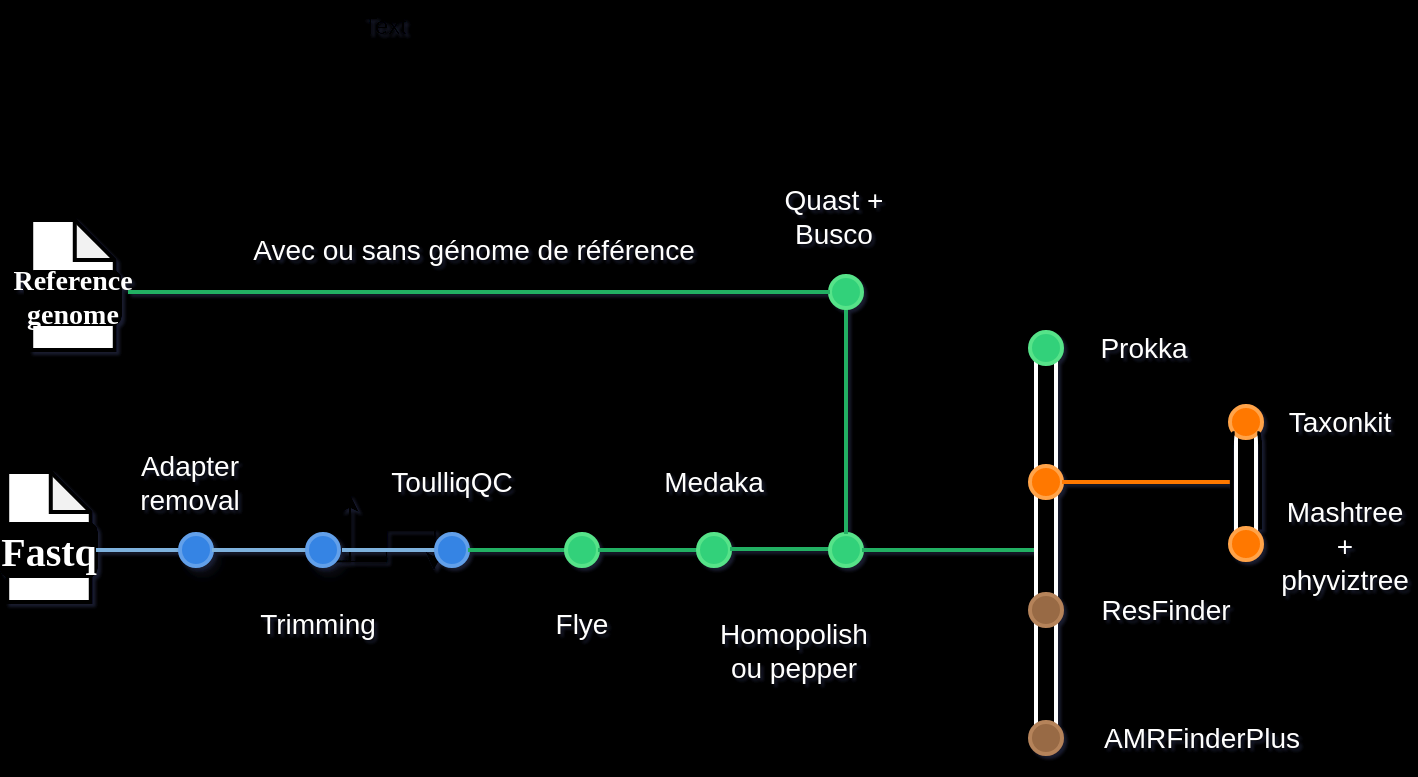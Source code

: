 <mxfile version="24.7.1" type="github">
  <diagram name="Page-1" id="H4P7NE6pzufIGQPCW-qz">
    <mxGraphModel dx="552" dy="615" grid="0" gridSize="10" guides="1" tooltips="1" connect="1" arrows="1" fold="1" page="1" pageScale="1" pageWidth="827" pageHeight="1169" background="#000000" math="0" shadow="1">
      <root>
        <mxCell id="0" />
        <mxCell id="1" parent="0" />
        <mxCell id="f0s2tuys1uaE-3mfgcDq-59" value="" style="group" parent="1" vertex="1" connectable="0">
          <mxGeometry x="18" y="675" width="47" height="65" as="geometry" />
        </mxCell>
        <mxCell id="f0s2tuys1uaE-3mfgcDq-60" value="" style="shape=note;whiteSpace=wrap;html=1;backgroundOutline=1;darkOpacity=0.05;rounded=1;size=20;strokeWidth=2;" parent="f0s2tuys1uaE-3mfgcDq-59" vertex="1">
          <mxGeometry x="2.611" width="41.778" height="65" as="geometry" />
        </mxCell>
        <mxCell id="f0s2tuys1uaE-3mfgcDq-61" value="&lt;font data-font-src=&quot;https://fonts.googleapis.com/css?family=Maven+Pro&quot; face=&quot;Maven Pro&quot; color=&quot;#ffffff&quot;&gt;&lt;b&gt;&lt;font style=&quot;font-size: 20px;&quot;&gt;Fastq&lt;/font&gt;&lt;/b&gt;&lt;/font&gt;" style="rounded=1;whiteSpace=wrap;html=1;strokeWidth=2;fillColor=#000000;" parent="f0s2tuys1uaE-3mfgcDq-59" vertex="1">
          <mxGeometry y="26" width="47" height="26" as="geometry" />
        </mxCell>
        <mxCell id="f0s2tuys1uaE-3mfgcDq-62" value="" style="endArrow=none;html=1;rounded=1;strokeWidth=2;strokeColor=#7EB2DD;entryX=1;entryY=0.5;entryDx=0;entryDy=0;" parent="1" source="f0s2tuys1uaE-3mfgcDq-63" target="f0s2tuys1uaE-3mfgcDq-61" edge="1">
          <mxGeometry width="50" height="50" relative="1" as="geometry">
            <mxPoint x="110" y="714" as="sourcePoint" />
            <mxPoint x="328" y="307" as="targetPoint" />
          </mxGeometry>
        </mxCell>
        <mxCell id="f0s2tuys1uaE-3mfgcDq-64" value="" style="endArrow=none;html=1;rounded=1;strokeWidth=2;strokeColor=#7EB2DD;entryX=1;entryY=0.5;entryDx=0;entryDy=0;" parent="1" target="f0s2tuys1uaE-3mfgcDq-63" edge="1">
          <mxGeometry width="50" height="50" relative="1" as="geometry">
            <mxPoint x="110" y="714" as="sourcePoint" />
            <mxPoint x="65" y="714" as="targetPoint" />
          </mxGeometry>
        </mxCell>
        <mxCell id="f0s2tuys1uaE-3mfgcDq-63" value="" style="ellipse;whiteSpace=wrap;html=1;aspect=fixed;rounded=1;rotation=90;strokeWidth=2;fillColor=#3584e4;strokeColor=#62A0EA;shadow=1;" parent="1" vertex="1">
          <mxGeometry x="107" y="706" width="16" height="16" as="geometry" />
        </mxCell>
        <mxCell id="f0s2tuys1uaE-3mfgcDq-66" value="&lt;font style=&quot;font-size: 14px;&quot; color=&quot;#ffffff&quot;&gt;Adapter removal&lt;/font&gt;" style="text;strokeColor=none;align=center;fillColor=none;html=1;verticalAlign=middle;whiteSpace=wrap;rounded=0;" parent="1" vertex="1">
          <mxGeometry x="81.5" y="665" width="60" height="30" as="geometry" />
        </mxCell>
        <mxCell id="f0s2tuys1uaE-3mfgcDq-67" value="" style="endArrow=none;html=1;rounded=1;strokeWidth=2;strokeColor=#7EB2DD;exitX=0.5;exitY=0;exitDx=0;exitDy=0;" parent="1" source="f0s2tuys1uaE-3mfgcDq-68" edge="1">
          <mxGeometry width="50" height="50" relative="1" as="geometry">
            <mxPoint x="138" y="718" as="sourcePoint" />
            <mxPoint x="176" y="714" as="targetPoint" />
            <Array as="points" />
          </mxGeometry>
        </mxCell>
        <mxCell id="f0s2tuys1uaE-3mfgcDq-69" value="" style="endArrow=none;html=1;rounded=1;strokeWidth=2;strokeColor=#7EB2DD;exitX=0.5;exitY=0;exitDx=0;exitDy=0;" parent="1" source="f0s2tuys1uaE-3mfgcDq-63" target="f0s2tuys1uaE-3mfgcDq-68" edge="1">
          <mxGeometry width="50" height="50" relative="1" as="geometry">
            <mxPoint x="119" y="714" as="sourcePoint" />
            <mxPoint x="176" y="714" as="targetPoint" />
            <Array as="points" />
          </mxGeometry>
        </mxCell>
        <mxCell id="f0s2tuys1uaE-3mfgcDq-70" style="edgeStyle=orthogonalEdgeStyle;rounded=0;orthogonalLoop=1;jettySize=auto;html=1;exitX=0;exitY=1;exitDx=0;exitDy=0;" parent="1" source="f0s2tuys1uaE-3mfgcDq-68" edge="1">
          <mxGeometry relative="1" as="geometry">
            <mxPoint x="234" y="724" as="targetPoint" />
          </mxGeometry>
        </mxCell>
        <mxCell id="f0s2tuys1uaE-3mfgcDq-71" style="edgeStyle=orthogonalEdgeStyle;rounded=0;orthogonalLoop=1;jettySize=auto;html=1;exitX=0;exitY=1;exitDx=0;exitDy=0;" parent="1" source="f0s2tuys1uaE-3mfgcDq-68" edge="1">
          <mxGeometry relative="1" as="geometry">
            <mxPoint x="192" y="686" as="targetPoint" />
          </mxGeometry>
        </mxCell>
        <mxCell id="f0s2tuys1uaE-3mfgcDq-68" value="" style="ellipse;whiteSpace=wrap;html=1;aspect=fixed;rounded=1;rotation=0;strokeWidth=2;fillColor=#3584e4;shadow=1;strokeColor=#62A0EA;gradientColor=none;gradientDirection=north;" parent="1" vertex="1">
          <mxGeometry x="170.5" y="706" width="16" height="16" as="geometry" />
        </mxCell>
        <mxCell id="f0s2tuys1uaE-3mfgcDq-74" value="&lt;font style=&quot;font-size: 14px;&quot; color=&quot;#ffffff&quot;&gt;Trimming&lt;/font&gt;" style="text;strokeColor=none;align=center;fillColor=none;html=1;verticalAlign=middle;whiteSpace=wrap;rounded=0;" parent="1" vertex="1">
          <mxGeometry x="146" y="736" width="60" height="30" as="geometry" />
        </mxCell>
        <mxCell id="f0s2tuys1uaE-3mfgcDq-75" value="" style="endArrow=none;html=1;rounded=1;strokeWidth=2;strokeColor=#7EB2DD;" parent="1" source="f0s2tuys1uaE-3mfgcDq-77" edge="1">
          <mxGeometry width="50" height="50" relative="1" as="geometry">
            <mxPoint x="188" y="714" as="sourcePoint" />
            <mxPoint x="247" y="714" as="targetPoint" />
          </mxGeometry>
        </mxCell>
        <mxCell id="f0s2tuys1uaE-3mfgcDq-78" value="" style="endArrow=none;html=1;rounded=1;strokeWidth=2;strokeColor=#7EB2DD;" parent="1" target="f0s2tuys1uaE-3mfgcDq-77" edge="1">
          <mxGeometry width="50" height="50" relative="1" as="geometry">
            <mxPoint x="188" y="714" as="sourcePoint" />
            <mxPoint x="247" y="714" as="targetPoint" />
          </mxGeometry>
        </mxCell>
        <mxCell id="f0s2tuys1uaE-3mfgcDq-77" value="" style="ellipse;whiteSpace=wrap;html=1;aspect=fixed;rounded=1;rotation=0;strokeWidth=2;fillColor=#3584e4;strokeColor=#62a0ea;" parent="1" vertex="1">
          <mxGeometry x="235" y="706" width="16" height="16" as="geometry" />
        </mxCell>
        <mxCell id="f0s2tuys1uaE-3mfgcDq-79" value="&lt;font style=&quot;font-size: 14px;&quot; color=&quot;#ffffff&quot;&gt;ToulliqQC&lt;/font&gt;" style="text;strokeColor=none;align=center;fillColor=none;html=1;verticalAlign=middle;whiteSpace=wrap;rounded=0;" parent="1" vertex="1">
          <mxGeometry x="213" y="665" width="60" height="30" as="geometry" />
        </mxCell>
        <mxCell id="f0s2tuys1uaE-3mfgcDq-80" value="" style="endArrow=none;html=1;rounded=1;strokeWidth=2;strokeColor=#24B064;exitX=1;exitY=0.5;exitDx=0;exitDy=0;entryX=0;entryY=0.5;entryDx=0;entryDy=0;" parent="1" source="f0s2tuys1uaE-3mfgcDq-77" target="f0s2tuys1uaE-3mfgcDq-83" edge="1">
          <mxGeometry width="50" height="50" relative="1" as="geometry">
            <mxPoint x="370" y="531" as="sourcePoint" />
            <mxPoint x="297" y="714" as="targetPoint" />
          </mxGeometry>
        </mxCell>
        <mxCell id="f0s2tuys1uaE-3mfgcDq-83" value="" style="ellipse;whiteSpace=wrap;html=1;aspect=fixed;rounded=1;rotation=0;strokeWidth=2;fillColor=#33d17a;strokeColor=#57e389;" parent="1" vertex="1">
          <mxGeometry x="300" y="706" width="16" height="16" as="geometry" />
        </mxCell>
        <mxCell id="f0s2tuys1uaE-3mfgcDq-84" value="&lt;font style=&quot;font-size: 14px;&quot; color=&quot;#ffffff&quot;&gt;Flye&lt;/font&gt;" style="text;strokeColor=none;align=center;fillColor=none;html=1;verticalAlign=middle;whiteSpace=wrap;rounded=0;" parent="1" vertex="1">
          <mxGeometry x="278" y="736" width="60" height="30" as="geometry" />
        </mxCell>
        <mxCell id="f0s2tuys1uaE-3mfgcDq-85" value="" style="endArrow=none;html=1;rounded=1;strokeWidth=2;strokeColor=#24B064;exitX=1;exitY=0.5;exitDx=0;exitDy=0;entryX=0;entryY=0.5;entryDx=0;entryDy=0;" parent="1" source="f0s2tuys1uaE-3mfgcDq-83" target="f0s2tuys1uaE-3mfgcDq-86" edge="1">
          <mxGeometry width="50" height="50" relative="1" as="geometry">
            <mxPoint x="370" y="651" as="sourcePoint" />
            <mxPoint x="354" y="714" as="targetPoint" />
          </mxGeometry>
        </mxCell>
        <mxCell id="f0s2tuys1uaE-3mfgcDq-86" value="" style="ellipse;whiteSpace=wrap;html=1;aspect=fixed;rounded=1;rotation=0;strokeWidth=2;fillColor=#33d17a;strokeColor=#57e389;" parent="1" vertex="1">
          <mxGeometry x="366" y="706" width="16" height="16" as="geometry" />
        </mxCell>
        <mxCell id="f0s2tuys1uaE-3mfgcDq-87" value="&lt;font style=&quot;font-size: 14px;&quot; color=&quot;#ffffff&quot;&gt;Medaka&lt;/font&gt;" style="text;strokeColor=none;align=center;fillColor=none;html=1;verticalAlign=middle;whiteSpace=wrap;rounded=0;" parent="1" vertex="1">
          <mxGeometry x="344" y="665" width="60" height="30" as="geometry" />
        </mxCell>
        <mxCell id="fkLiBk1pGBz07GGvYYkv-2" value="" style="endArrow=none;html=1;rounded=1;strokeWidth=2;strokeColor=#24B064;exitX=1;exitY=0.5;exitDx=0;exitDy=0;entryX=0;entryY=0.5;entryDx=0;entryDy=0;" edge="1" parent="1">
          <mxGeometry width="50" height="50" relative="1" as="geometry">
            <mxPoint x="382" y="713.5" as="sourcePoint" />
            <mxPoint x="432" y="713.5" as="targetPoint" />
          </mxGeometry>
        </mxCell>
        <mxCell id="fkLiBk1pGBz07GGvYYkv-5" value="Text" style="text;html=1;align=center;verticalAlign=middle;resizable=0;points=[];autosize=1;strokeColor=none;fillColor=none;" vertex="1" parent="1">
          <mxGeometry x="189" y="439" width="40" height="26" as="geometry" />
        </mxCell>
        <mxCell id="fkLiBk1pGBz07GGvYYkv-6" value="" style="ellipse;whiteSpace=wrap;html=1;aspect=fixed;rounded=1;rotation=0;strokeWidth=2;fillColor=#33d17a;strokeColor=#57E389;" vertex="1" parent="1">
          <mxGeometry x="432" y="706" width="16" height="16" as="geometry" />
        </mxCell>
        <mxCell id="fkLiBk1pGBz07GGvYYkv-7" value="&lt;div&gt;&lt;font style=&quot;font-size: 14px;&quot; color=&quot;#ffffff&quot;&gt;Homopolish ou pepper&lt;/font&gt;&lt;/div&gt;" style="text;strokeColor=none;align=center;fillColor=none;html=1;verticalAlign=middle;whiteSpace=wrap;rounded=0;" vertex="1" parent="1">
          <mxGeometry x="384" y="749" width="60" height="30" as="geometry" />
        </mxCell>
        <mxCell id="fkLiBk1pGBz07GGvYYkv-9" value="" style="group" vertex="1" connectable="0" parent="1">
          <mxGeometry x="30" y="549" width="47" height="65" as="geometry" />
        </mxCell>
        <mxCell id="fkLiBk1pGBz07GGvYYkv-10" value="" style="shape=note;whiteSpace=wrap;html=1;backgroundOutline=1;darkOpacity=0.05;rounded=1;size=20;strokeWidth=2;" vertex="1" parent="fkLiBk1pGBz07GGvYYkv-9">
          <mxGeometry x="2.611" width="41.778" height="65" as="geometry" />
        </mxCell>
        <mxCell id="fkLiBk1pGBz07GGvYYkv-11" value="&lt;div align=&quot;center&quot;&gt;&lt;font style=&quot;font-size: 14px;&quot; color=&quot;#ffffff&quot; face=&quot;Maven Pro&quot;&gt;&lt;b&gt;Reference genome&lt;/b&gt;&lt;/font&gt;&lt;br&gt;&lt;/div&gt;" style="rounded=1;whiteSpace=wrap;html=1;strokeWidth=2;fillColor=#000000;align=center;" vertex="1" parent="fkLiBk1pGBz07GGvYYkv-9">
          <mxGeometry y="26" width="47" height="26" as="geometry" />
        </mxCell>
        <mxCell id="fkLiBk1pGBz07GGvYYkv-12" value="" style="endArrow=none;html=1;rounded=1;strokeWidth=2;strokeColor=#24B064;entryX=0.5;entryY=0;entryDx=0;entryDy=0;exitX=0.5;exitY=1;exitDx=0;exitDy=0;" edge="1" parent="1" source="fkLiBk1pGBz07GGvYYkv-14" target="fkLiBk1pGBz07GGvYYkv-6">
          <mxGeometry width="50" height="50" relative="1" as="geometry">
            <mxPoint x="440" y="595" as="sourcePoint" />
            <mxPoint x="465" y="657" as="targetPoint" />
          </mxGeometry>
        </mxCell>
        <mxCell id="fkLiBk1pGBz07GGvYYkv-14" value="" style="ellipse;whiteSpace=wrap;html=1;aspect=fixed;rounded=1;rotation=0;strokeWidth=2;fillColor=#33d17a;strokeColor=#57e389;" vertex="1" parent="1">
          <mxGeometry x="432" y="577" width="16" height="16" as="geometry" />
        </mxCell>
        <mxCell id="fkLiBk1pGBz07GGvYYkv-15" value="&lt;font style=&quot;font-size: 14px;&quot; color=&quot;#ffffff&quot;&gt;Quast + Busco&lt;br&gt;&lt;/font&gt;" style="text;strokeColor=none;align=center;fillColor=none;html=1;verticalAlign=middle;whiteSpace=wrap;rounded=0;" vertex="1" parent="1">
          <mxGeometry x="404" y="532" width="60" height="30" as="geometry" />
        </mxCell>
        <mxCell id="fkLiBk1pGBz07GGvYYkv-16" value="" style="endArrow=none;html=1;rounded=1;strokeWidth=2;strokeColor=#24B064;entryX=0;entryY=0.5;entryDx=0;entryDy=0;" edge="1" parent="1" target="fkLiBk1pGBz07GGvYYkv-14">
          <mxGeometry width="50" height="50" relative="1" as="geometry">
            <mxPoint x="81" y="585" as="sourcePoint" />
            <mxPoint x="284" y="635" as="targetPoint" />
          </mxGeometry>
        </mxCell>
        <mxCell id="fkLiBk1pGBz07GGvYYkv-17" value="&lt;font style=&quot;font-size: 14px;&quot; color=&quot;#ffffff&quot;&gt;Avec ou sans génome de référence&lt;br&gt;&lt;/font&gt;" style="text;strokeColor=none;align=center;fillColor=none;html=1;verticalAlign=middle;whiteSpace=wrap;rounded=0;" vertex="1" parent="1">
          <mxGeometry x="126" y="549" width="256" height="30" as="geometry" />
        </mxCell>
        <mxCell id="fkLiBk1pGBz07GGvYYkv-23" value="" style="endArrow=none;html=1;rounded=1;strokeWidth=2;strokeColor=#24B064;exitX=1;exitY=0.5;exitDx=0;exitDy=0;" edge="1" parent="1" source="fkLiBk1pGBz07GGvYYkv-6">
          <mxGeometry width="50" height="50" relative="1" as="geometry">
            <mxPoint x="458" y="723.5" as="sourcePoint" />
            <mxPoint x="535" y="714" as="targetPoint" />
          </mxGeometry>
        </mxCell>
        <mxCell id="fkLiBk1pGBz07GGvYYkv-57" value="" style="rounded=0;whiteSpace=wrap;html=1;strokeColor=#FFFFFF;strokeWidth=2;fillColor=#000000;" vertex="1" parent="1">
          <mxGeometry x="535" y="610" width="10" height="202" as="geometry" />
        </mxCell>
        <mxCell id="fkLiBk1pGBz07GGvYYkv-59" value="" style="ellipse;whiteSpace=wrap;html=1;aspect=fixed;rounded=1;rotation=0;strokeWidth=2;fillColor=#33d17a;strokeColor=#57E389;" vertex="1" parent="1">
          <mxGeometry x="532" y="605" width="16" height="16" as="geometry" />
        </mxCell>
        <mxCell id="fkLiBk1pGBz07GGvYYkv-60" value="" style="ellipse;whiteSpace=wrap;html=1;aspect=fixed;rounded=1;rotation=0;strokeWidth=2;fillColor=#FF7800;strokeColor=#FFA348;" vertex="1" parent="1">
          <mxGeometry x="532" y="672" width="16" height="16" as="geometry" />
        </mxCell>
        <mxCell id="fkLiBk1pGBz07GGvYYkv-61" value="" style="ellipse;whiteSpace=wrap;html=1;aspect=fixed;rounded=1;rotation=0;strokeWidth=2;fillColor=#986A44;strokeColor=#B5835A;" vertex="1" parent="1">
          <mxGeometry x="532" y="800" width="16" height="16" as="geometry" />
        </mxCell>
        <mxCell id="fkLiBk1pGBz07GGvYYkv-63" value="" style="ellipse;whiteSpace=wrap;html=1;aspect=fixed;rounded=1;rotation=0;strokeWidth=2;fillColor=#986A44;strokeColor=#B5835A;" vertex="1" parent="1">
          <mxGeometry x="532" y="736" width="16" height="16" as="geometry" />
        </mxCell>
        <mxCell id="fkLiBk1pGBz07GGvYYkv-68" value="&lt;font style=&quot;font-size: 14px;&quot; color=&quot;#ffffff&quot;&gt;Prokka&lt;/font&gt;" style="text;strokeColor=none;align=center;fillColor=none;html=1;verticalAlign=middle;whiteSpace=wrap;rounded=0;" vertex="1" parent="1">
          <mxGeometry x="559" y="598" width="60" height="30" as="geometry" />
        </mxCell>
        <mxCell id="fkLiBk1pGBz07GGvYYkv-69" value="" style="endArrow=none;html=1;rounded=1;strokeWidth=2;strokeColor=#FF7800;exitX=1;exitY=0.5;exitDx=0;exitDy=0;" edge="1" parent="1" source="fkLiBk1pGBz07GGvYYkv-60">
          <mxGeometry width="50" height="50" relative="1" as="geometry">
            <mxPoint x="588" y="688" as="sourcePoint" />
            <mxPoint x="633" y="680" as="targetPoint" />
            <Array as="points">
              <mxPoint x="585" y="680" />
            </Array>
          </mxGeometry>
        </mxCell>
        <mxCell id="fkLiBk1pGBz07GGvYYkv-70" value="&lt;font style=&quot;font-size: 14px;&quot; color=&quot;#ffffff&quot;&gt;ResFinder&lt;/font&gt;" style="text;strokeColor=none;align=center;fillColor=none;html=1;verticalAlign=middle;whiteSpace=wrap;rounded=0;" vertex="1" parent="1">
          <mxGeometry x="570" y="729" width="60" height="30" as="geometry" />
        </mxCell>
        <mxCell id="fkLiBk1pGBz07GGvYYkv-71" value="&lt;font style=&quot;font-size: 14px;&quot; color=&quot;#ffffff&quot;&gt;AMRFinderPlus&lt;/font&gt;" style="text;strokeColor=none;align=center;fillColor=none;html=1;verticalAlign=middle;whiteSpace=wrap;rounded=0;" vertex="1" parent="1">
          <mxGeometry x="588" y="793" width="60" height="30" as="geometry" />
        </mxCell>
        <mxCell id="fkLiBk1pGBz07GGvYYkv-72" value="" style="group" vertex="1" connectable="0" parent="1">
          <mxGeometry x="630" y="654" width="20" height="67" as="geometry" />
        </mxCell>
        <mxCell id="fkLiBk1pGBz07GGvYYkv-77" value="" style="rounded=0;whiteSpace=wrap;html=1;strokeColor=#FFFFFF;strokeWidth=2;fillColor=#000000;" vertex="1" parent="fkLiBk1pGBz07GGvYYkv-72">
          <mxGeometry x="5" y="-3" width="10" height="54" as="geometry" />
        </mxCell>
        <mxCell id="fkLiBk1pGBz07GGvYYkv-78" value="" style="ellipse;whiteSpace=wrap;html=1;aspect=fixed;rounded=1;rotation=0;strokeWidth=2;fillColor=#FF7800;strokeColor=#FFA348;" vertex="1" parent="fkLiBk1pGBz07GGvYYkv-72">
          <mxGeometry x="2" y="49" width="16" height="16" as="geometry" />
        </mxCell>
        <mxCell id="fkLiBk1pGBz07GGvYYkv-73" value="" style="ellipse;whiteSpace=wrap;html=1;aspect=fixed;rounded=1;rotation=0;strokeWidth=2;fillColor=#FF7800;strokeColor=#FFA348;" vertex="1" parent="1">
          <mxGeometry x="632" y="642" width="16" height="16" as="geometry" />
        </mxCell>
        <mxCell id="fkLiBk1pGBz07GGvYYkv-75" style="edgeStyle=orthogonalEdgeStyle;rounded=1;orthogonalLoop=1;jettySize=auto;html=1;exitX=0;exitY=1;exitDx=0;exitDy=0;entryX=0;entryY=0;entryDx=0;entryDy=0;strokeWidth=2;endArrow=none;endFill=0;" edge="1" parent="1" source="fkLiBk1pGBz07GGvYYkv-73">
          <mxGeometry relative="1" as="geometry">
            <mxPoint x="632.929" y="703.929" as="targetPoint" />
            <Array as="points">
              <mxPoint x="633" y="656" />
            </Array>
          </mxGeometry>
        </mxCell>
        <mxCell id="fkLiBk1pGBz07GGvYYkv-76" style="edgeStyle=orthogonalEdgeStyle;rounded=1;orthogonalLoop=1;jettySize=auto;html=1;exitX=1;exitY=1;exitDx=0;exitDy=0;entryX=1;entryY=0;entryDx=0;entryDy=0;endArrow=none;endFill=0;strokeWidth=2;" edge="1" parent="1" source="fkLiBk1pGBz07GGvYYkv-73">
          <mxGeometry relative="1" as="geometry">
            <mxPoint x="647.071" y="703.929" as="targetPoint" />
            <Array as="points">
              <mxPoint x="647" y="656" />
            </Array>
          </mxGeometry>
        </mxCell>
        <mxCell id="fkLiBk1pGBz07GGvYYkv-80" value="&lt;font style=&quot;font-size: 14px;&quot; color=&quot;#ffffff&quot;&gt;Taxonkit&lt;/font&gt;" style="text;strokeColor=none;align=center;fillColor=none;html=1;verticalAlign=middle;whiteSpace=wrap;rounded=0;" vertex="1" parent="1">
          <mxGeometry x="657" y="635" width="60" height="30" as="geometry" />
        </mxCell>
        <mxCell id="fkLiBk1pGBz07GGvYYkv-81" value="&lt;font style=&quot;font-size: 14px;&quot; color=&quot;#ffffff&quot;&gt;Mashtree + phyviztree&lt;br&gt;&lt;/font&gt;" style="text;strokeColor=none;align=center;fillColor=none;html=1;verticalAlign=middle;whiteSpace=wrap;rounded=0;" vertex="1" parent="1">
          <mxGeometry x="659" y="696" width="61" height="31" as="geometry" />
        </mxCell>
      </root>
    </mxGraphModel>
  </diagram>
</mxfile>
